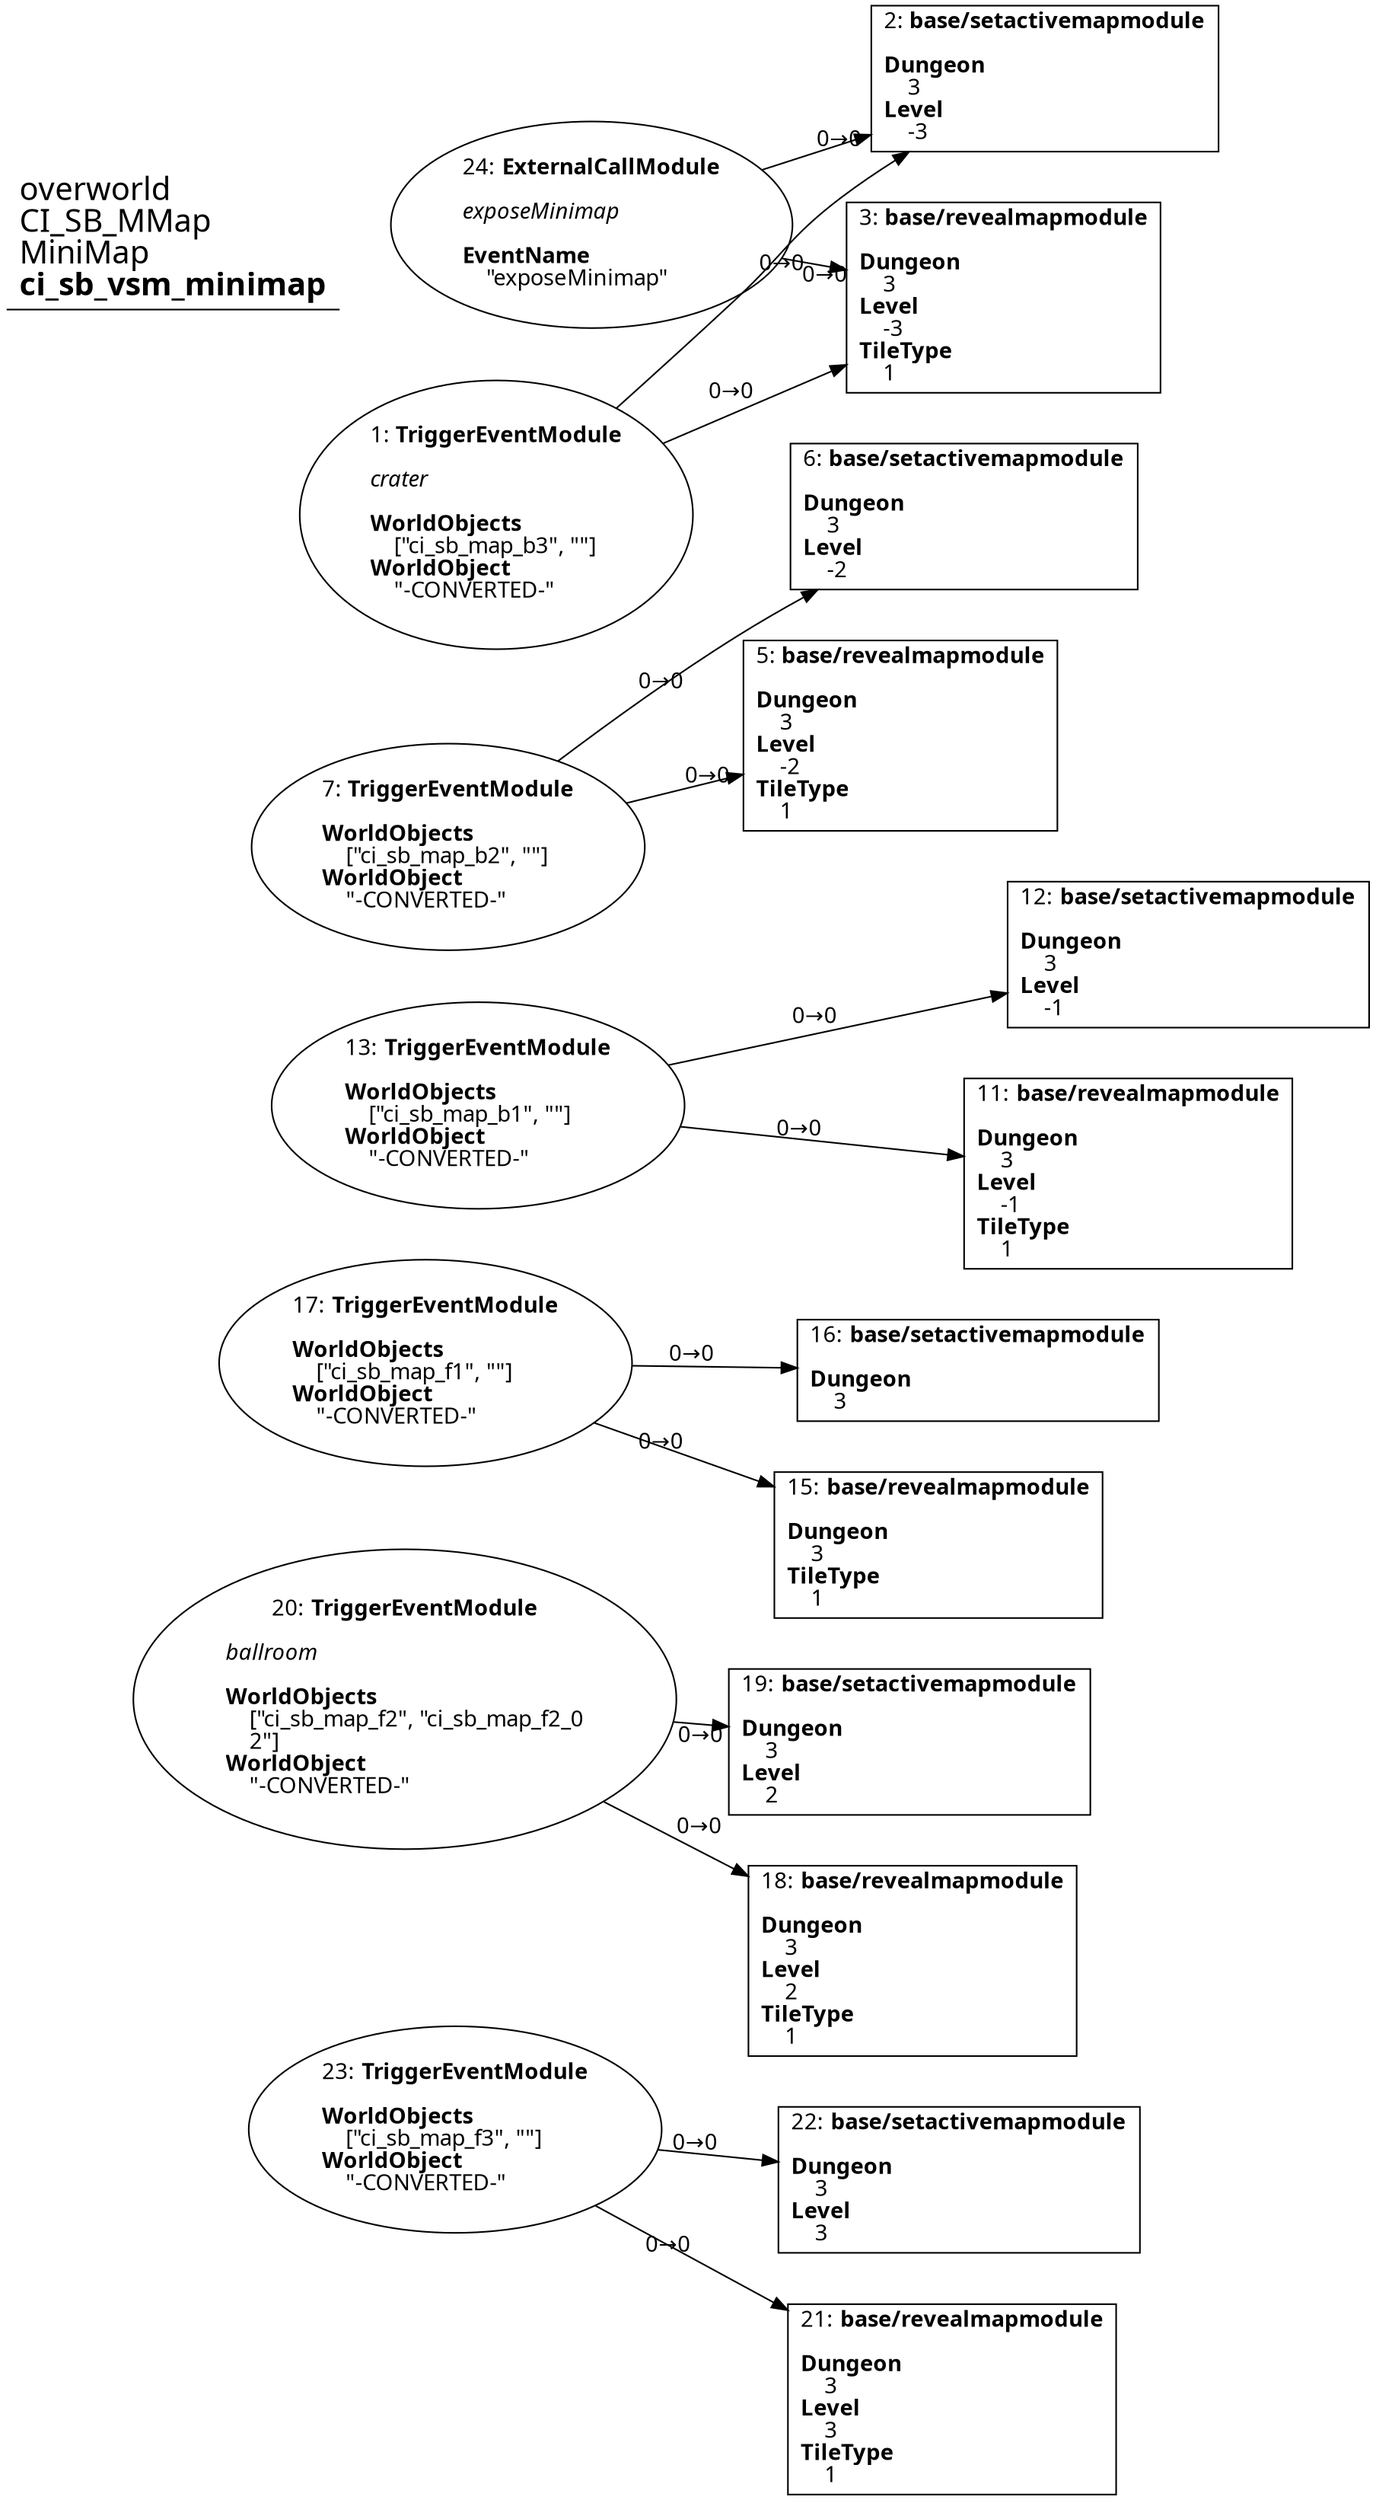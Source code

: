 digraph {
    layout = fdp;
    overlap = prism;
    sep = "+16";
    splines = spline;

    node [ shape = box ];

    graph [ fontname = "Segoe UI" ];
    node [ fontname = "Segoe UI" ];
    edge [ fontname = "Segoe UI" ];

    1 [ label = <1: <b>TriggerEventModule</b><br/><br/><i>crater<br align="left"/></i><br align="left"/><b>WorldObjects</b><br align="left"/>    [&quot;ci_sb_map_b3&quot;, &quot;&quot;]<br align="left"/><b>WorldObject</b><br align="left"/>    &quot;-CONVERTED-&quot;<br align="left"/>> ];
    1 [ shape = oval ]
    1 [ pos = "0.202,-0.19600001!" ];
    1 -> 2 [ label = "0→0" ];
    1 -> 3 [ label = "0→0" ];

    2 [ label = <2: <b>base/setactivemapmodule</b><br/><br/><b>Dungeon</b><br align="left"/>    3<br align="left"/><b>Level</b><br align="left"/>    -3<br align="left"/>> ];
    2 [ pos = "0.51500005,-0.18300001!" ];

    3 [ label = <3: <b>base/revealmapmodule</b><br/><br/><b>Dungeon</b><br align="left"/>    3<br align="left"/><b>Level</b><br align="left"/>    -3<br align="left"/><b>TileType</b><br align="left"/>    1<br align="left"/>> ];
    3 [ pos = "0.512,-0.28100002!" ];

    5 [ label = <5: <b>base/revealmapmodule</b><br/><br/><b>Dungeon</b><br align="left"/>    3<br align="left"/><b>Level</b><br align="left"/>    -2<br align="left"/><b>TileType</b><br align="left"/>    1<br align="left"/>> ];
    5 [ pos = "0.536,-0.54!" ];

    6 [ label = <6: <b>base/setactivemapmodule</b><br/><br/><b>Dungeon</b><br align="left"/>    3<br align="left"/><b>Level</b><br align="left"/>    -2<br align="left"/>> ];
    6 [ pos = "0.537,-0.46!" ];

    7 [ label = <7: <b>TriggerEventModule</b><br/><br/><b>WorldObjects</b><br align="left"/>    [&quot;ci_sb_map_b2&quot;, &quot;&quot;]<br align="left"/><b>WorldObject</b><br align="left"/>    &quot;-CONVERTED-&quot;<br align="left"/>> ];
    7 [ shape = oval ]
    7 [ pos = "0.202,-0.47700003!" ];
    7 -> 6 [ label = "0→0" ];
    7 -> 5 [ label = "0→0" ];

    11 [ label = <11: <b>base/revealmapmodule</b><br/><br/><b>Dungeon</b><br align="left"/>    3<br align="left"/><b>Level</b><br align="left"/>    -1<br align="left"/><b>TileType</b><br align="left"/>    1<br align="left"/>> ];
    11 [ pos = "0.568,-0.82100004!" ];

    12 [ label = <12: <b>base/setactivemapmodule</b><br/><br/><b>Dungeon</b><br align="left"/>    3<br align="left"/><b>Level</b><br align="left"/>    -1<br align="left"/>> ];
    12 [ pos = "0.569,-0.74100006!" ];

    13 [ label = <13: <b>TriggerEventModule</b><br/><br/><b>WorldObjects</b><br align="left"/>    [&quot;ci_sb_map_b1&quot;, &quot;&quot;]<br align="left"/><b>WorldObject</b><br align="left"/>    &quot;-CONVERTED-&quot;<br align="left"/>> ];
    13 [ shape = oval ]
    13 [ pos = "0.23400001,-0.758!" ];
    13 -> 12 [ label = "0→0" ];
    13 -> 11 [ label = "0→0" ];

    15 [ label = <15: <b>base/revealmapmodule</b><br/><br/><b>Dungeon</b><br align="left"/>    3<br align="left"/><b>TileType</b><br align="left"/>    1<br align="left"/>> ];
    15 [ pos = "0.54800004,-1.049!" ];

    16 [ label = <16: <b>base/setactivemapmodule</b><br/><br/><b>Dungeon</b><br align="left"/>    3<br align="left"/>> ];
    16 [ pos = "0.549,-0.96800005!" ];

    17 [ label = <17: <b>TriggerEventModule</b><br/><br/><b>WorldObjects</b><br align="left"/>    [&quot;ci_sb_map_f1&quot;, &quot;&quot;]<br align="left"/><b>WorldObject</b><br align="left"/>    &quot;-CONVERTED-&quot;<br align="left"/>> ];
    17 [ shape = oval ]
    17 [ pos = "0.21400002,-0.98600006!" ];
    17 -> 16 [ label = "0→0" ];
    17 -> 15 [ label = "0→0" ];

    18 [ label = <18: <b>base/revealmapmodule</b><br/><br/><b>Dungeon</b><br align="left"/>    3<br align="left"/><b>Level</b><br align="left"/>    2<br align="left"/><b>TileType</b><br align="left"/>    1<br align="left"/>> ];
    18 [ pos = "0.53400004,-1.294!" ];

    19 [ label = <19: <b>base/setactivemapmodule</b><br/><br/><b>Dungeon</b><br align="left"/>    3<br align="left"/><b>Level</b><br align="left"/>    2<br align="left"/>> ];
    19 [ pos = "0.535,-1.213!" ];

    20 [ label = <20: <b>TriggerEventModule</b><br/><br/><i>ballroom<br align="left"/></i><br align="left"/><b>WorldObjects</b><br align="left"/>    [&quot;ci_sb_map_f2&quot;, &quot;ci_sb_map_f2_0<br align="left"/>    2&quot;]<br align="left"/><b>WorldObject</b><br align="left"/>    &quot;-CONVERTED-&quot;<br align="left"/>> ];
    20 [ shape = oval ]
    20 [ pos = "0.215,-1.2270001!" ];
    20 -> 19 [ label = "0→0" ];
    20 -> 18 [ label = "0→0" ];

    21 [ label = <21: <b>base/revealmapmodule</b><br/><br/><b>Dungeon</b><br align="left"/>    3<br align="left"/><b>Level</b><br align="left"/>    3<br align="left"/><b>TileType</b><br align="left"/>    1<br align="left"/>> ];
    21 [ pos = "0.54200006,-1.4940001!" ];

    22 [ label = <22: <b>base/setactivemapmodule</b><br/><br/><b>Dungeon</b><br align="left"/>    3<br align="left"/><b>Level</b><br align="left"/>    3<br align="left"/>> ];
    22 [ pos = "0.54300004,-1.414!" ];

    23 [ label = <23: <b>TriggerEventModule</b><br/><br/><b>WorldObjects</b><br align="left"/>    [&quot;ci_sb_map_f3&quot;, &quot;&quot;]<br align="left"/><b>WorldObject</b><br align="left"/>    &quot;-CONVERTED-&quot;<br align="left"/>> ];
    23 [ shape = oval ]
    23 [ pos = "0.223,-1.427!" ];
    23 -> 22 [ label = "0→0" ];
    23 -> 21 [ label = "0→0" ];

    24 [ label = <24: <b>ExternalCallModule</b><br/><br/><i>exposeMinimap<br align="left"/></i><br align="left"/><b>EventName</b><br align="left"/>    &quot;exposeMinimap&quot;<br align="left"/>> ];
    24 [ shape = oval ]
    24 [ pos = "0.21000001,-0.106000006!" ];
    24 -> 2 [ label = "0→0" ];
    24 -> 3 [ label = "0→0" ];

    title [ pos = "0.201,-0.105000004!" ];
    title [ shape = underline ];
    title [ label = <<font point-size="20">overworld<br align="left"/>CI_SB_MMap<br align="left"/>MiniMap<br align="left"/><b>ci_sb_vsm_minimap</b><br align="left"/></font>> ];
}
